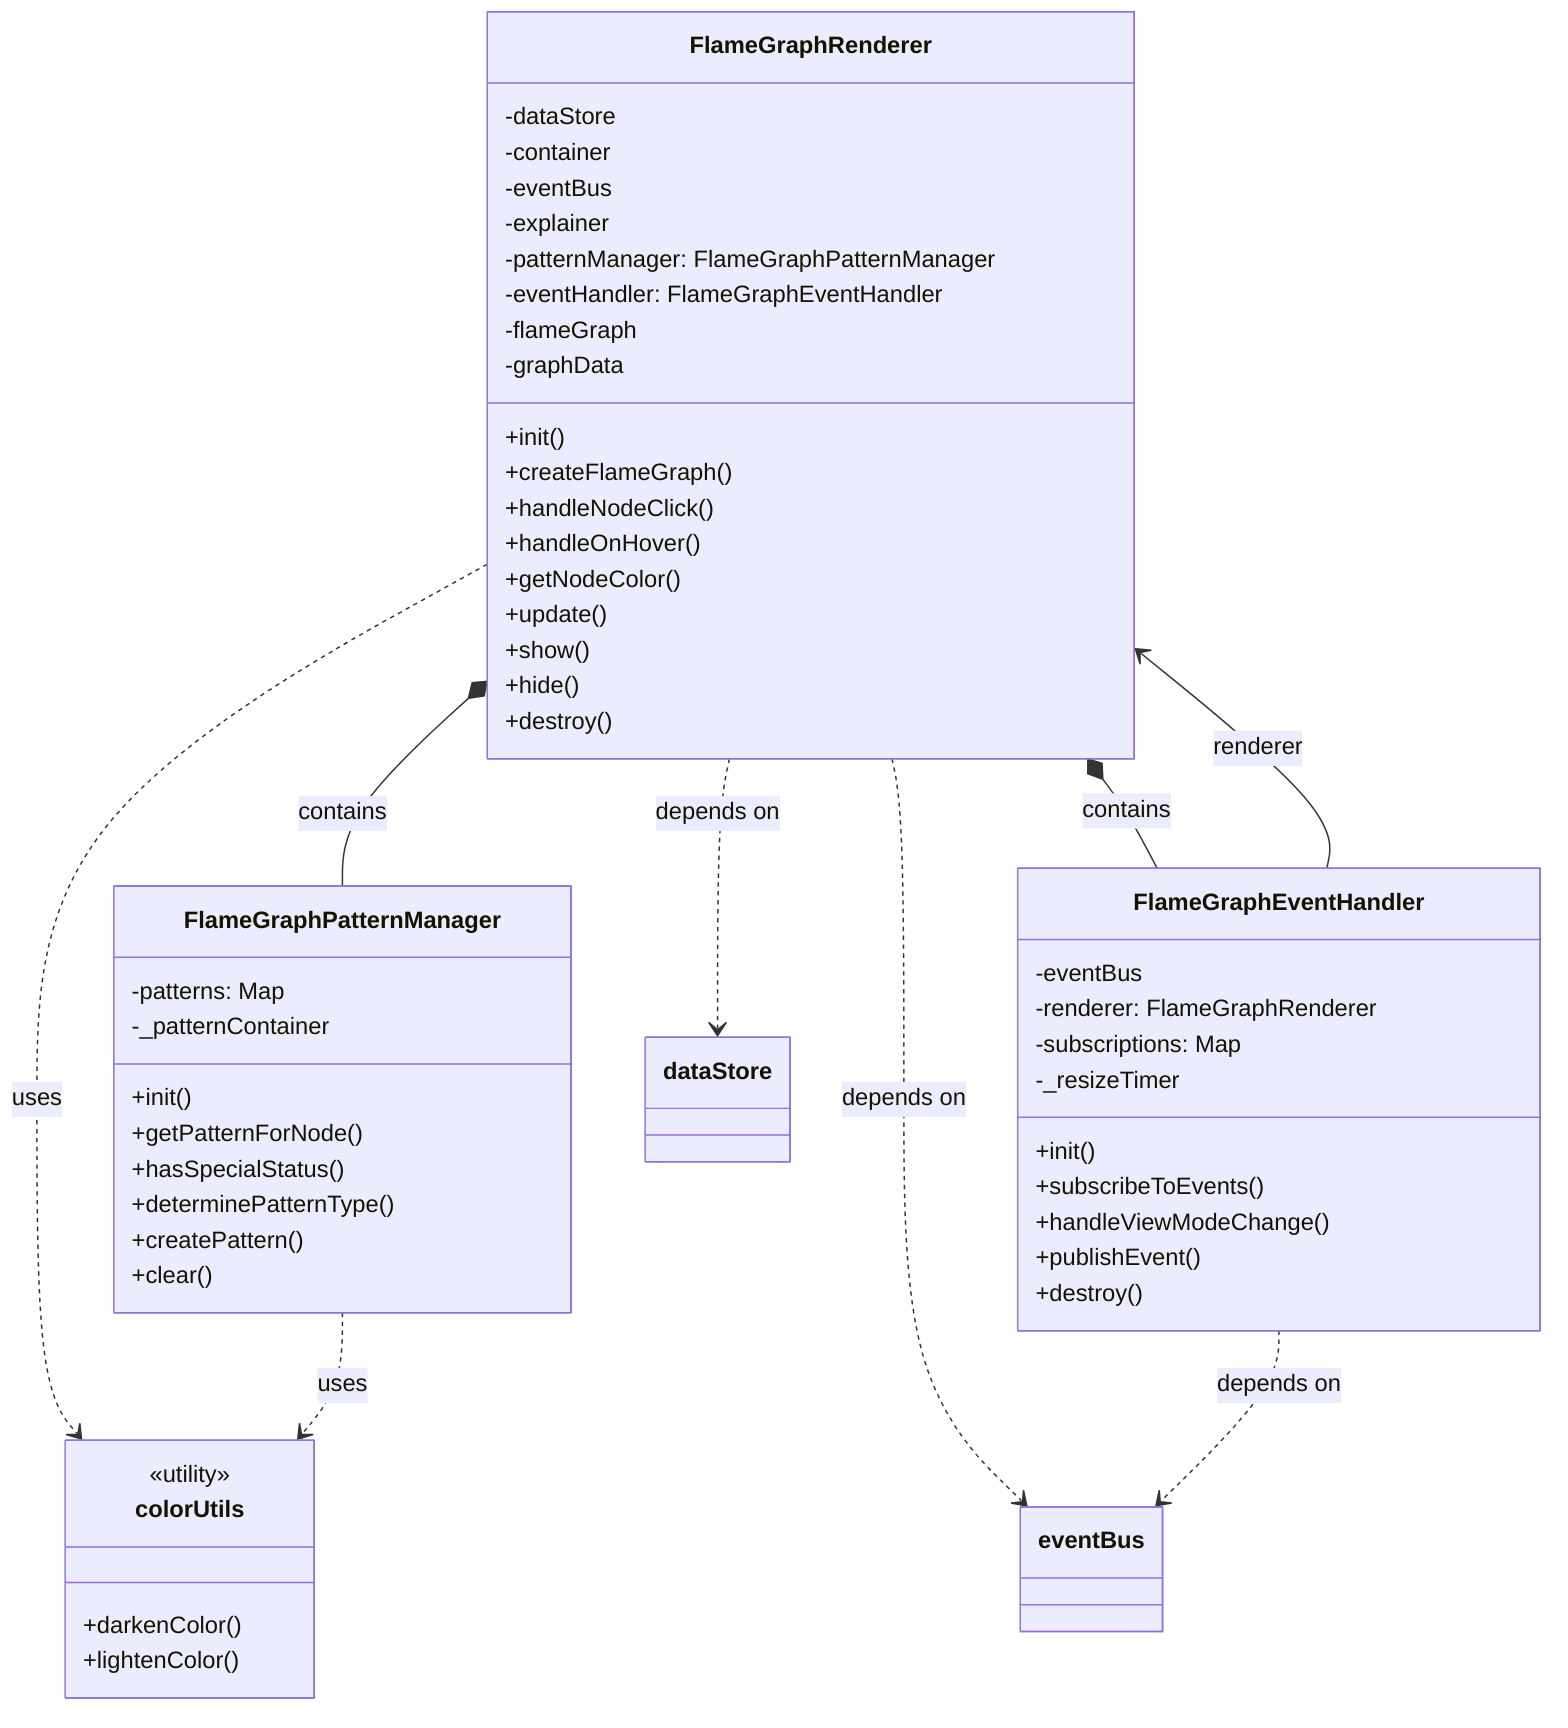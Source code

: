 classDiagram
    class FlameGraphRenderer {
        -dataStore
        -container
        -eventBus
        -explainer
        -patternManager: FlameGraphPatternManager
        -eventHandler: FlameGraphEventHandler
        -flameGraph
        -graphData
        +init()
        +createFlameGraph()
        +handleNodeClick()
        +handleOnHover()
        +getNodeColor()
        +update()
        +show()
        +hide()
        +destroy()
    }

    class FlameGraphPatternManager {
        -patterns: Map
        -_patternContainer
        +init()
        +getPatternForNode()
        +hasSpecialStatus()
        +determinePatternType()
        +createPattern()
        +clear()
    }

    class FlameGraphEventHandler {
        -eventBus
        -renderer: FlameGraphRenderer
        -subscriptions: Map
        -_resizeTimer
        +init()
        +subscribeToEvents()
        +handleViewModeChange()
        +publishEvent()
        +destroy()
    }

    class colorUtils {
        <<utility>>
        +darkenColor()
        +lightenColor()
    }

    %% Dependencies (imports)
    FlameGraphRenderer ..> colorUtils : uses
    FlameGraphPatternManager ..> colorUtils : uses

    %% Composition relationships
    FlameGraphRenderer *-- FlameGraphPatternManager : contains
    FlameGraphRenderer *-- FlameGraphEventHandler : contains

    %% Association (bidirectional reference)
    FlameGraphEventHandler --> FlameGraphRenderer : renderer

    %% External dependencies (shown as interfaces)
    FlameGraphRenderer ..> dataStore : depends on
    FlameGraphRenderer ..> eventBus : depends on
    FlameGraphEventHandler ..> eventBus : depends on